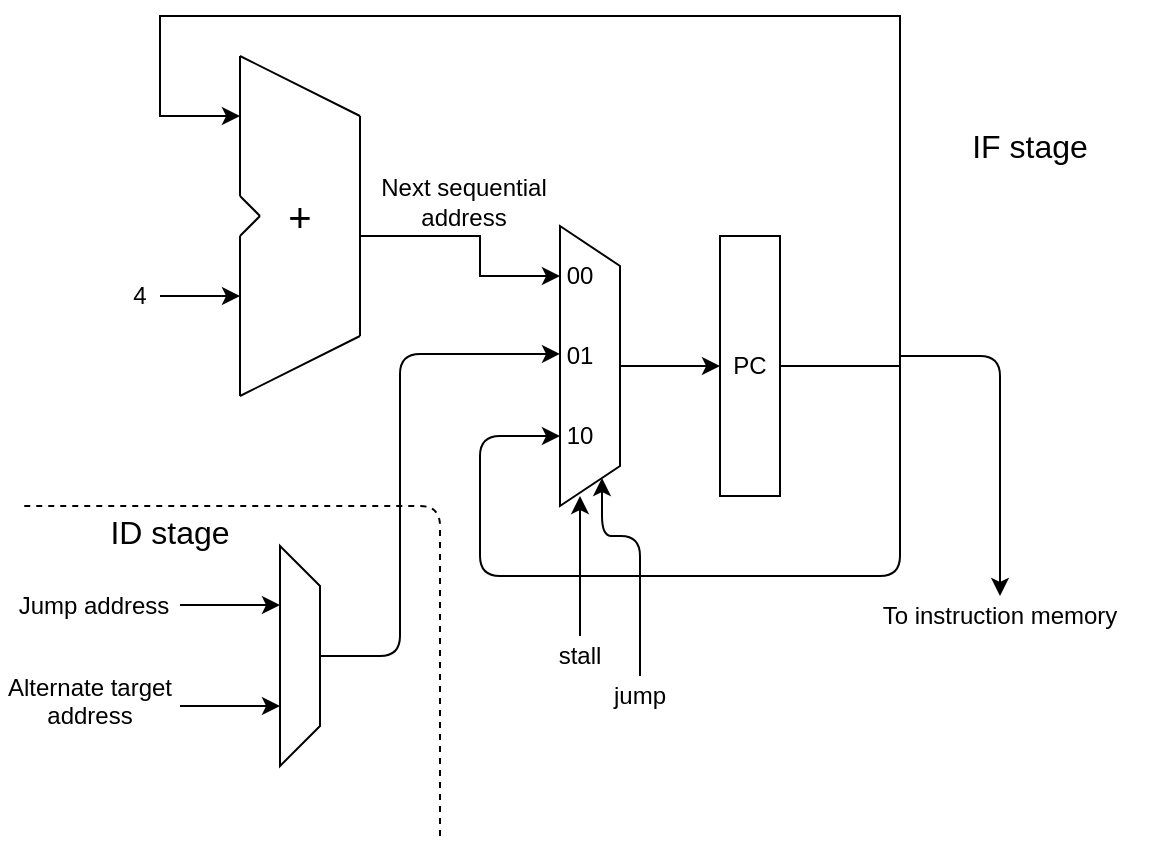 <mxfile version="14.2.9" type="device"><diagram id="x9q5_YJDJ2CNaKPBosqf" name="Page-1"><mxGraphModel dx="686" dy="382" grid="1" gridSize="10" guides="1" tooltips="1" connect="1" arrows="1" fold="1" page="1" pageScale="1" pageWidth="827" pageHeight="1169" math="0" shadow="0"><root><mxCell id="0"/><mxCell id="1" parent="0"/><mxCell id="0n_qiE8TPoWeqWwjYRNA-14" value="" style="edgeStyle=orthogonalEdgeStyle;rounded=0;orthogonalLoop=1;jettySize=auto;html=1;" edge="1" parent="1" source="0n_qiE8TPoWeqWwjYRNA-1"><mxGeometry relative="1" as="geometry"><mxPoint x="330" y="60" as="targetPoint"/><Array as="points"><mxPoint x="660" y="185"/><mxPoint x="660" y="10"/><mxPoint x="290" y="10"/><mxPoint x="290" y="60"/></Array></mxGeometry></mxCell><mxCell id="0n_qiE8TPoWeqWwjYRNA-1" value="PC" style="rounded=0;whiteSpace=wrap;html=1;" vertex="1" parent="1"><mxGeometry x="570" y="120" width="30" height="130" as="geometry"/></mxCell><mxCell id="0n_qiE8TPoWeqWwjYRNA-2" value="" style="endArrow=none;html=1;" edge="1" parent="1"><mxGeometry width="50" height="50" relative="1" as="geometry"><mxPoint x="390" y="170" as="sourcePoint"/><mxPoint x="390" y="60" as="targetPoint"/></mxGeometry></mxCell><mxCell id="0n_qiE8TPoWeqWwjYRNA-3" value="" style="endArrow=none;html=1;" edge="1" parent="1"><mxGeometry width="50" height="50" relative="1" as="geometry"><mxPoint x="390" y="60" as="sourcePoint"/><mxPoint x="330" y="30" as="targetPoint"/></mxGeometry></mxCell><mxCell id="0n_qiE8TPoWeqWwjYRNA-4" value="" style="endArrow=none;html=1;" edge="1" parent="1"><mxGeometry width="50" height="50" relative="1" as="geometry"><mxPoint x="390" y="170" as="sourcePoint"/><mxPoint x="330" y="200" as="targetPoint"/></mxGeometry></mxCell><mxCell id="0n_qiE8TPoWeqWwjYRNA-5" value="" style="endArrow=none;html=1;" edge="1" parent="1"><mxGeometry width="50" height="50" relative="1" as="geometry"><mxPoint x="330" y="100" as="sourcePoint"/><mxPoint x="330" y="30" as="targetPoint"/></mxGeometry></mxCell><mxCell id="0n_qiE8TPoWeqWwjYRNA-6" value="" style="endArrow=none;html=1;" edge="1" parent="1"><mxGeometry width="50" height="50" relative="1" as="geometry"><mxPoint x="330" y="200" as="sourcePoint"/><mxPoint x="330" y="120" as="targetPoint"/></mxGeometry></mxCell><mxCell id="0n_qiE8TPoWeqWwjYRNA-7" value="" style="endArrow=none;html=1;" edge="1" parent="1"><mxGeometry width="50" height="50" relative="1" as="geometry"><mxPoint x="340" y="110" as="sourcePoint"/><mxPoint x="330" y="100" as="targetPoint"/></mxGeometry></mxCell><mxCell id="0n_qiE8TPoWeqWwjYRNA-8" value="" style="endArrow=none;html=1;" edge="1" parent="1"><mxGeometry width="50" height="50" relative="1" as="geometry"><mxPoint x="340" y="110" as="sourcePoint"/><mxPoint x="330" y="120" as="targetPoint"/></mxGeometry></mxCell><mxCell id="0n_qiE8TPoWeqWwjYRNA-10" value="" style="edgeStyle=orthogonalEdgeStyle;rounded=0;orthogonalLoop=1;jettySize=auto;html=1;" edge="1" parent="1" source="0n_qiE8TPoWeqWwjYRNA-9" target="0n_qiE8TPoWeqWwjYRNA-1"><mxGeometry relative="1" as="geometry"/></mxCell><mxCell id="0n_qiE8TPoWeqWwjYRNA-11" style="edgeStyle=orthogonalEdgeStyle;rounded=0;orthogonalLoop=1;jettySize=auto;html=1;" edge="1" parent="1" target="0n_qiE8TPoWeqWwjYRNA-9"><mxGeometry relative="1" as="geometry"><mxPoint x="390" y="120" as="sourcePoint"/><Array as="points"><mxPoint x="450" y="120"/><mxPoint x="450" y="140"/></Array></mxGeometry></mxCell><mxCell id="0n_qiE8TPoWeqWwjYRNA-9" value="" style="shape=trapezoid;perimeter=trapezoidPerimeter;whiteSpace=wrap;html=1;fixedSize=1;direction=south;" vertex="1" parent="1"><mxGeometry x="490" y="115" width="30" height="140" as="geometry"/></mxCell><mxCell id="0n_qiE8TPoWeqWwjYRNA-12" value="Next sequential address" style="text;html=1;strokeColor=none;fillColor=none;align=center;verticalAlign=middle;whiteSpace=wrap;rounded=0;" vertex="1" parent="1"><mxGeometry x="394" y="85" width="96" height="35" as="geometry"/></mxCell><mxCell id="0n_qiE8TPoWeqWwjYRNA-15" value="" style="endArrow=classic;html=1;entryX=0.457;entryY=1;entryDx=0;entryDy=0;entryPerimeter=0;exitX=0.5;exitY=0;exitDx=0;exitDy=0;" edge="1" parent="1" source="0n_qiE8TPoWeqWwjYRNA-17" target="0n_qiE8TPoWeqWwjYRNA-9"><mxGeometry width="50" height="50" relative="1" as="geometry"><mxPoint x="410" y="280" as="sourcePoint"/><mxPoint x="470" y="180" as="targetPoint"/><Array as="points"><mxPoint x="410" y="330"/><mxPoint x="410" y="179"/><mxPoint x="450" y="179"/></Array></mxGeometry></mxCell><mxCell id="0n_qiE8TPoWeqWwjYRNA-16" value="Jump address" style="text;html=1;strokeColor=none;fillColor=none;align=center;verticalAlign=middle;whiteSpace=wrap;rounded=0;" vertex="1" parent="1"><mxGeometry x="210" y="295" width="94" height="20" as="geometry"/></mxCell><mxCell id="0n_qiE8TPoWeqWwjYRNA-17" value="" style="shape=trapezoid;perimeter=trapezoidPerimeter;whiteSpace=wrap;html=1;fixedSize=1;direction=south;" vertex="1" parent="1"><mxGeometry x="350" y="275" width="20" height="110" as="geometry"/></mxCell><mxCell id="0n_qiE8TPoWeqWwjYRNA-18" value="&lt;div&gt;Alternate target address&lt;/div&gt;&lt;div&gt;&lt;br&gt;&lt;/div&gt;" style="text;html=1;strokeColor=none;fillColor=none;align=center;verticalAlign=middle;whiteSpace=wrap;rounded=0;" vertex="1" parent="1"><mxGeometry x="210" y="345" width="90" height="30" as="geometry"/></mxCell><mxCell id="0n_qiE8TPoWeqWwjYRNA-21" value="" style="endArrow=classic;html=1;" edge="1" parent="1"><mxGeometry width="50" height="50" relative="1" as="geometry"><mxPoint x="300" y="355" as="sourcePoint"/><mxPoint x="350" y="355" as="targetPoint"/></mxGeometry></mxCell><mxCell id="0n_qiE8TPoWeqWwjYRNA-22" value="" style="endArrow=classic;html=1;" edge="1" parent="1"><mxGeometry width="50" height="50" relative="1" as="geometry"><mxPoint x="300" y="304.5" as="sourcePoint"/><mxPoint x="350" y="304.5" as="targetPoint"/></mxGeometry></mxCell><mxCell id="0n_qiE8TPoWeqWwjYRNA-23" value="" style="endArrow=classic;html=1;" edge="1" parent="1"><mxGeometry width="50" height="50" relative="1" as="geometry"><mxPoint x="660" y="185" as="sourcePoint"/><mxPoint x="490" y="220" as="targetPoint"/><Array as="points"><mxPoint x="660" y="185"/><mxPoint x="660" y="290"/><mxPoint x="450" y="290"/><mxPoint x="450" y="220"/></Array></mxGeometry></mxCell><mxCell id="0n_qiE8TPoWeqWwjYRNA-24" value="" style="endArrow=classic;html=1;" edge="1" parent="1"><mxGeometry width="50" height="50" relative="1" as="geometry"><mxPoint x="290" y="150" as="sourcePoint"/><mxPoint x="330" y="150" as="targetPoint"/></mxGeometry></mxCell><mxCell id="0n_qiE8TPoWeqWwjYRNA-25" value="4" style="text;html=1;strokeColor=none;fillColor=none;align=center;verticalAlign=middle;whiteSpace=wrap;rounded=0;" vertex="1" parent="1"><mxGeometry x="260" y="140" width="40" height="20" as="geometry"/></mxCell><mxCell id="0n_qiE8TPoWeqWwjYRNA-27" value="" style="endArrow=classic;html=1;exitX=0.5;exitY=0;exitDx=0;exitDy=0;" edge="1" parent="1" source="0n_qiE8TPoWeqWwjYRNA-28"><mxGeometry width="50" height="50" relative="1" as="geometry"><mxPoint x="500" y="320" as="sourcePoint"/><mxPoint x="500" y="250" as="targetPoint"/></mxGeometry></mxCell><mxCell id="0n_qiE8TPoWeqWwjYRNA-28" value="stall" style="text;html=1;strokeColor=none;fillColor=none;align=center;verticalAlign=middle;whiteSpace=wrap;rounded=0;" vertex="1" parent="1"><mxGeometry x="480" y="320" width="40" height="20" as="geometry"/></mxCell><mxCell id="0n_qiE8TPoWeqWwjYRNA-29" value="00" style="text;html=1;strokeColor=none;fillColor=none;align=center;verticalAlign=middle;whiteSpace=wrap;rounded=0;" vertex="1" parent="1"><mxGeometry x="480" y="130" width="40" height="20" as="geometry"/></mxCell><mxCell id="0n_qiE8TPoWeqWwjYRNA-30" value="01" style="text;html=1;strokeColor=none;fillColor=none;align=center;verticalAlign=middle;whiteSpace=wrap;rounded=0;" vertex="1" parent="1"><mxGeometry x="480" y="170" width="40" height="20" as="geometry"/></mxCell><mxCell id="0n_qiE8TPoWeqWwjYRNA-31" value="10" style="text;html=1;strokeColor=none;fillColor=none;align=center;verticalAlign=middle;whiteSpace=wrap;rounded=0;" vertex="1" parent="1"><mxGeometry x="480" y="210" width="40" height="20" as="geometry"/></mxCell><mxCell id="0n_qiE8TPoWeqWwjYRNA-32" value="jump" style="text;html=1;strokeColor=none;fillColor=none;align=center;verticalAlign=middle;whiteSpace=wrap;rounded=0;" vertex="1" parent="1"><mxGeometry x="510" y="340" width="40" height="20" as="geometry"/></mxCell><mxCell id="0n_qiE8TPoWeqWwjYRNA-33" value="" style="endArrow=classic;html=1;exitX=0.5;exitY=0;exitDx=0;exitDy=0;entryX=1;entryY=0.25;entryDx=0;entryDy=0;" edge="1" parent="1" source="0n_qiE8TPoWeqWwjYRNA-32" target="0n_qiE8TPoWeqWwjYRNA-9"><mxGeometry width="50" height="50" relative="1" as="geometry"><mxPoint x="530" y="230" as="sourcePoint"/><mxPoint x="580" y="180" as="targetPoint"/><Array as="points"><mxPoint x="530" y="270"/><mxPoint x="511" y="270"/></Array></mxGeometry></mxCell><mxCell id="0n_qiE8TPoWeqWwjYRNA-34" value="" style="endArrow=none;dashed=1;html=1;" edge="1" parent="1"><mxGeometry width="50" height="50" relative="1" as="geometry"><mxPoint x="430" y="420" as="sourcePoint"/><mxPoint x="220" y="255" as="targetPoint"/><Array as="points"><mxPoint x="430" y="255"/></Array></mxGeometry></mxCell><mxCell id="0n_qiE8TPoWeqWwjYRNA-35" value="&lt;font style=&quot;font-size: 16px&quot;&gt;ID stage&lt;/font&gt;" style="text;html=1;strokeColor=none;fillColor=none;align=center;verticalAlign=middle;whiteSpace=wrap;rounded=0;" vertex="1" parent="1"><mxGeometry x="260" y="258" width="70" height="20" as="geometry"/></mxCell><mxCell id="0n_qiE8TPoWeqWwjYRNA-36" value="&lt;font style=&quot;font-size: 20px&quot;&gt;+&lt;/font&gt;" style="text;html=1;strokeColor=none;fillColor=none;align=center;verticalAlign=middle;whiteSpace=wrap;rounded=0;" vertex="1" parent="1"><mxGeometry x="340" y="100" width="40" height="20" as="geometry"/></mxCell><mxCell id="0n_qiE8TPoWeqWwjYRNA-37" value="" style="endArrow=classic;html=1;" edge="1" parent="1" target="0n_qiE8TPoWeqWwjYRNA-38"><mxGeometry width="50" height="50" relative="1" as="geometry"><mxPoint x="660" y="180" as="sourcePoint"/><mxPoint x="710" y="310" as="targetPoint"/><Array as="points"><mxPoint x="710" y="180"/></Array></mxGeometry></mxCell><mxCell id="0n_qiE8TPoWeqWwjYRNA-38" value="To instruction memory" style="text;html=1;strokeColor=none;fillColor=none;align=center;verticalAlign=middle;whiteSpace=wrap;rounded=0;" vertex="1" parent="1"><mxGeometry x="630" y="300" width="160" height="20" as="geometry"/></mxCell><mxCell id="0n_qiE8TPoWeqWwjYRNA-39" value="&lt;font style=&quot;font-size: 16px&quot;&gt;IF stage&lt;/font&gt;" style="text;html=1;strokeColor=none;fillColor=none;align=center;verticalAlign=middle;whiteSpace=wrap;rounded=0;" vertex="1" parent="1"><mxGeometry x="680" y="65" width="90" height="20" as="geometry"/></mxCell></root></mxGraphModel></diagram></mxfile>